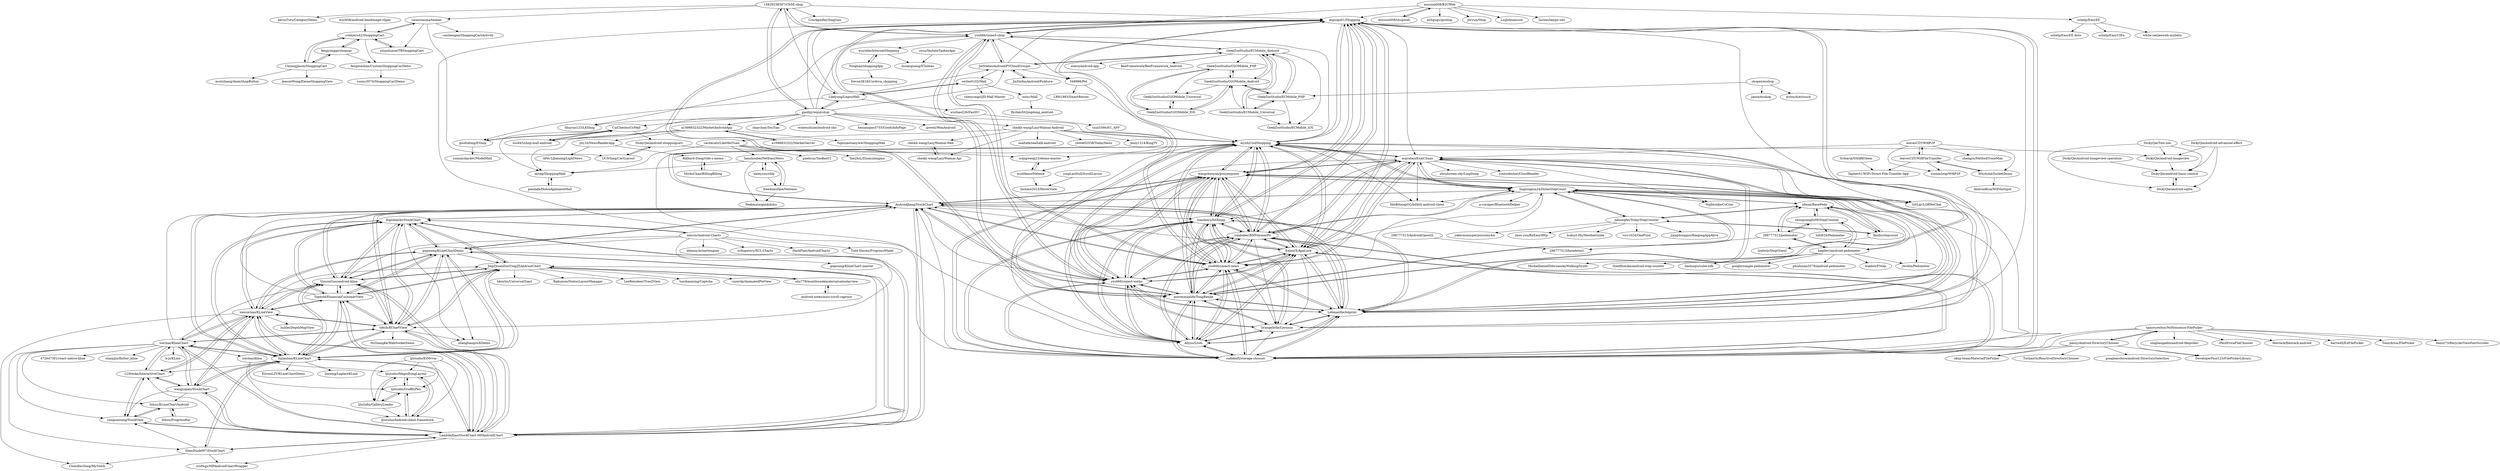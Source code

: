 digraph G {
"15829238397/CN5E-shop" -> "atguigu01/Shopping"
"15829238397/CN5E-shop" -> "gaolhjy/enjoyshop"
"15829238397/CN5E-shop" -> "yxs666/cniao5-shop"
"15829238397/CN5E-shop" -> "Likeyong/LegouMall"
"15829238397/CN5E-shop" -> "cmazxiaoma/taobao"
"15829238397/CN5E-shop" -> "CrackgmKey/lingJuan" ["e"=1]
"15829238397/CN5E-shop" -> "kevinTutu/CategoryDemo"
"android-notes/auto-scroll-capture" -> "idic779/monthweekmaterialcalendarview"
"leavesCZY/WifiP2P" -> "leavesCZY/WifiFileTransfer"
"leavesCZY/WifiP2P" -> "yoonerloop/WifiP2P"
"leavesCZY/WifiP2P" -> "mayubao/KuaiChuan"
"leavesCZY/WifiP2P" -> "WhoIsAA/SocketDemo"
"leavesCZY/WifiP2P" -> "zhengcx/MethodTraceMan" ["e"=1]
"guofudong/EShop" -> "CuiChenbo/CcMall"
"guofudong/EShop" -> "sunnnydaydev/ModelMall" ["e"=1]
"limccn/Android-Charts" -> "ddanny/achartengine" ["e"=1]
"limccn/Android-Charts" -> "xcltapestry/XCL-Charts" ["e"=1]
"limccn/Android-Charts" -> "AndroidJiang/StockChart"
"limccn/Android-Charts" -> "lbglobal/ikvStockChart"
"limccn/Android-Charts" -> "HackPlan/AndroidCharts" ["e"=1]
"limccn/Android-Charts" -> "Todd-Davies/ProgressWheel" ["e"=1]
"limccn/Android-Charts" -> "VinsonGuo/android-kline"
"limccn/Android-Charts" -> "tifezh/KChartView"
"limccn/Android-Charts" -> "gogooing/KLineChartDemo"
"cachecats/LikeMeiTuan" -> "imtag/ShoppingMall"
"cachecats/LikeMeiTuan" -> "TanZhiL/Zhumulangma" ["e"=1]
"cachecats/LikeMeiTuan" -> "liaozhoubei/NetEasyNews"
"cachecats/LikeMeiTuan" -> "wangweiqi23/eleme-master"
"cachecats/LikeMeiTuan" -> "gnehsuy/TaoBaoUI"
"gogooing/KLineChartDemo" -> "VinsonGuo/android-kline"
"gogooing/KLineChartDemo" -> "tifezh/KChartView"
"gogooing/KLineChartDemo" -> "lbglobal/ikvStockChart"
"gogooing/KLineChartDemo" -> "AndroidJiang/StockChart"
"gogooing/KLineChartDemo" -> "fujianlian/KLineChart"
"gogooing/KLineChartDemo" -> "LambdaXiao/StockChart-MPAndroidChart"
"gogooing/KLineChartDemo" -> "xiesuichao/KLineView"
"gogooing/KLineChartDemo" -> "Tophold/FinancialCustomerView"
"gogooing/KLineChartDemo" -> "gogooing/KlineChart-master"
"gogooing/KLineChartDemo" -> "zhangliangzs/KDemo"
"gogooing/KLineChartDemo" -> "JingZhuanDuoYing/JZAndroidChart"
"VinsonGuo/android-kline" -> "tifezh/KChartView"
"VinsonGuo/android-kline" -> "gogooing/KLineChartDemo"
"VinsonGuo/android-kline" -> "LambdaXiao/StockChart-MPAndroidChart"
"VinsonGuo/android-kline" -> "fujianlian/KLineChart"
"VinsonGuo/android-kline" -> "AndroidJiang/StockChart"
"VinsonGuo/android-kline" -> "Tophold/FinancialCustomerView"
"VinsonGuo/android-kline" -> "lbglobal/ikvStockChart"
"VinsonGuo/android-kline" -> "xiesuichao/KLineView"
"VinsonGuo/android-kline" -> "JingZhuanDuoYing/JZAndroidChart"
"LambdaXiao/StockChart-MPAndroidChart" -> "fujianlian/KLineChart"
"LambdaXiao/StockChart-MPAndroidChart" -> "tifezh/KChartView"
"LambdaXiao/StockChart-MPAndroidChart" -> "VinsonGuo/android-kline"
"LambdaXiao/StockChart-MPAndroidChart" -> "xiesuichao/KLineView"
"LambdaXiao/StockChart-MPAndroidChart" -> "SlamDunk007/StockChart"
"LambdaXiao/StockChart-MPAndroidChart" -> "yangsanning/StockView"
"LambdaXiao/StockChart-MPAndroidChart" -> "AndroidJiang/StockChart"
"LambdaXiao/StockChart-MPAndroidChart" -> "gogooing/KLineChartDemo"
"LambdaXiao/StockChart-MPAndroidChart" -> "icechao/KlineChart"
"LambdaXiao/StockChart-MPAndroidChart" -> "Tophold/FinancialCustomerView"
"LambdaXiao/StockChart-MPAndroidChart" -> "wangyiqian/StockChart"
"LambdaXiao/StockChart-MPAndroidChart" -> "lbglobal/ikvStockChart"
"LambdaXiao/StockChart-MPAndroidChart" -> "JingZhuanDuoYing/JZAndroidChart"
"LambdaXiao/StockChart-MPAndroidChart" -> "scsfwgy/MPAndroidChartWrapper"
"LambdaXiao/StockChart-MPAndroidChart" -> "LLWenke/InteractiveChart"
"GeekZooStudio/ECMobile_Android" -> "GeekZooStudio/ECMobile_PHP"
"GeekZooStudio/ECMobile_Android" -> "GeekZooStudio/ECMobile_iOS" ["e"=1]
"GeekZooStudio/ECMobile_Android" -> "GeekZooStudio/ECMobile_Universal"
"GeekZooStudio/ECMobile_Android" -> "GeekZooStudio/O2OMobile_Android"
"GeekZooStudio/ECMobile_Android" -> "JmStefanAndroid/PVCloudGroupn"
"GeekZooStudio/ECMobile_Android" -> "BeeFramework/BeeFramework_Android"
"GeekZooStudio/ECMobile_Android" -> "eoecn/android-app" ["e"=1]
"GeekZooStudio/ECMobile_Android" -> "yxs666/cniao5-shop"
"GeekZooStudio/ECMobile_Android" -> "GeekZooStudio/O2OMobile_PHP"
"a1098832322/MarketAndroidApp" -> "a1098832322/MarketServer"
"a1098832322/MarketAndroidApp" -> "zss945/shop-mall-android"
"a1098832322/MarketAndroidApp" -> "jity16/NewsReaderApp"
"a1098832322/MarketAndroidApp" -> "fuguizaotianyww/ShoppingMall"
"a1098832322/MarketAndroidApp" -> "imtag/ShoppingMall"
"yangsanning/StockView" -> "liihuu/KLineChartAndroid"
"yangsanning/StockView" -> "LambdaXiao/StockChart-MPAndroidChart"
"yangsanning/StockView" -> "LLWenke/InteractiveChart"
"gaolhjy/enjoyshop" -> "myxh/CoolShopping"
"gaolhjy/enjoyshop" -> "Likeyong/LegouMall"
"gaolhjy/enjoyshop" -> "atguigu01/Shopping"
"gaolhjy/enjoyshop" -> "15829238397/CN5E-shop"
"gaolhjy/enjoyshop" -> "yxs666/cniao5-shop"
"gaolhjy/enjoyshop" -> "CuiChenbo/CcMall"
"gaolhjy/enjoyshop" -> "Shuyun123/LKShop" ["e"=1]
"gaolhjy/enjoyshop" -> "JmStefanAndroid/PVCloudGroupn"
"gaolhjy/enjoyshop" -> "zss945/shop-mall-android"
"gaolhjy/enjoyshop" -> "cheikh-wang/LazyWaimai-Android"
"gaolhjy/enjoyshop" -> "chaychan/TouTiao" ["e"=1]
"gaolhjy/enjoyshop" -> "wuhenzhizao/android-sku" ["e"=1]
"gaolhjy/enjoyshop" -> "hexianqiao3755/GoodsInfoPage" ["e"=1]
"gaolhjy/enjoyshop" -> "a1098832322/MarketAndroidApp"
"gaolhjy/enjoyshop" -> "goweii/WanAndroid" ["e"=1]
"CuiChenbo/CcMall" -> "zss945/shop-mall-android"
"CuiChenbo/CcMall" -> "guofudong/EShop"
"CuiChenbo/CcMall" -> "imtag/ShoppingMall"
"CuiChenbo/CcMall" -> "DickyQie/android-shoppingcart"
"idic779/monthweekmaterialcalendarview" -> "android-notes/auto-scroll-capture"
"idic779/monthweekmaterialcalendarview" -> "JingZhuanDuoYing/JZAndroidChart"
"icechao/KlineChart" -> "LLWenke/InteractiveChart"
"icechao/KlineChart" -> "fujianlian/KLineChart"
"icechao/KlineChart" -> "wangyiqian/StockChart"
"icechao/KlineChart" -> "xiesuichao/KLineView"
"icechao/KlineChart" -> "LambdaXiao/StockChart-MPAndroidChart"
"icechao/KlineChart" -> "tifezh/KChartView"
"icechao/KlineChart" -> "yangsanning/StockView"
"icechao/KlineChart" -> "liihuu/KLineChartAndroid"
"icechao/KlineChart" -> "h-js/KLine" ["e"=1]
"icechao/KlineChart" -> "472647301/react-native-kline" ["e"=1]
"icechao/KlineChart" -> "icechao/kline"
"icechao/KlineChart" -> "SlamDunk007/StockChart"
"icechao/KlineChart" -> "VinsonGuo/android-kline"
"icechao/KlineChart" -> "AndroidJiang/StockChart"
"icechao/KlineChart" -> "zhaojijin/flutter_kline" ["e"=1]
"Tophold/FinancialCustomerView" -> "VinsonGuo/android-kline"
"Tophold/FinancialCustomerView" -> "JingZhuanDuoYing/JZAndroidChart"
"Tophold/FinancialCustomerView" -> "LambdaXiao/StockChart-MPAndroidChart"
"Tophold/FinancialCustomerView" -> "AndroidJiang/StockChart"
"Tophold/FinancialCustomerView" -> "gogooing/KLineChartDemo"
"Tophold/FinancialCustomerView" -> "tifezh/KChartView"
"Tophold/FinancialCustomerView" -> "fujianlian/KLineChart"
"Tophold/FinancialCustomerView" -> "lbglobal/ikvStockChart"
"Tophold/FinancialCustomerView" -> "xiesuichao/KLineView"
"spacecowboy/NoNonsense-FilePicker" -> "passy/Android-DirectoryChooser"
"spacecowboy/NoNonsense-FilePicker" -> "nbsp-team/MaterialFilePicker" ["e"=1]
"spacecowboy/NoNonsense-FilePicker" -> "singhangadin/android-filepicker" ["e"=1]
"spacecowboy/NoNonsense-FilePicker" -> "iPaulPro/aFileChooser" ["e"=1]
"spacecowboy/NoNonsense-FilePicker" -> "DeveloperPaul123/FilePickerLibrary"
"spacecowboy/NoNonsense-FilePicker" -> "filestack/filestack-android"
"spacecowboy/NoNonsense-FilePicker" -> "bartwell/ExFilePicker" ["e"=1]
"spacecowboy/NoNonsense-FilePicker" -> "TonicArtos/FilePicker"
"spacecowboy/NoNonsense-FilePicker" -> "codekidX/storage-chooser"
"spacecowboy/NoNonsense-FilePicker" -> "danoz73/RecyclerViewFastScroller" ["e"=1]
"wangweiqi23/eleme-master" -> "wudifamo/Neleme"
"wuchao226/FastEC" -> "tzizi5566/EC_APP"
"daleyzou/zhbj" -> "liaozhoubei/NetEasyNews"
"daleyzou/zhbj" -> "freedomofme/Netease"
"jity16/NewsReaderApp" -> "AFei-LiJiaming/LightNews"
"jity16/NewsReaderApp" -> "Rikhard-Dong/ride-s-memo"
"fujianlian/KLineChart" -> "tifezh/KChartView"
"fujianlian/KLineChart" -> "LambdaXiao/StockChart-MPAndroidChart"
"fujianlian/KLineChart" -> "icechao/KlineChart"
"fujianlian/KLineChart" -> "xiesuichao/KLineView"
"fujianlian/KLineChart" -> "VinsonGuo/android-kline"
"fujianlian/KLineChart" -> "gogooing/KLineChartDemo"
"fujianlian/KLineChart" -> "AndroidJiang/StockChart"
"fujianlian/KLineChart" -> "lbglobal/ikvStockChart"
"fujianlian/KLineChart" -> "LLWenke/InteractiveChart"
"fujianlian/KLineChart" -> "JingZhuanDuoYing/JZAndroidChart"
"fujianlian/KLineChart" -> "wangyiqian/StockChart"
"fujianlian/KLineChart" -> "limxing/LaplaceKLine" ["e"=1]
"fujianlian/KLineChart" -> "SlamDunk007/StockChart"
"fujianlian/KLineChart" -> "Tophold/FinancialCustomerView"
"fujianlian/KLineChart" -> "ElivenLZY/KLineChartDemo"
"OCNYang/CartLayout" -> "DickyQie/android-shoppingcart"
"GeekZooStudio/ECMobile_PHP" -> "GeekZooStudio/ECMobile_Android"
"GeekZooStudio/ECMobile_PHP" -> "GeekZooStudio/ECMobile_Universal"
"GeekZooStudio/ECMobile_PHP" -> "GeekZooStudio/ECMobile_iOS" ["e"=1]
"GeekZooStudio/ECMobile_PHP" -> "GeekZooStudio/O2OMobile_Android"
"GeekZooStudio/ECMobile_Universal" -> "GeekZooStudio/ECMobile_PHP"
"GeekZooStudio/ECMobile_Universal" -> "GeekZooStudio/ECMobile_Android"
"GeekZooStudio/ECMobile_Universal" -> "GeekZooStudio/ECMobile_iOS" ["e"=1]
"GeekZooStudio/ECMobile_Universal" -> "GeekZooStudio/O2OMobile_Android"
"Rikhard-Dong/ride-s-memo" -> "MichoChan/BillingBilling"
"xiesuichao/KLineView" -> "fujianlian/KLineChart"
"xiesuichao/KLineView" -> "LambdaXiao/StockChart-MPAndroidChart"
"xiesuichao/KLineView" -> "tifezh/KChartView"
"xiesuichao/KLineView" -> "LLWenke/InteractiveChart"
"xiesuichao/KLineView" -> "icechao/KlineChart"
"xiesuichao/KLineView" -> "VinsonGuo/android-kline"
"xiesuichao/KLineView" -> "gogooing/KLineChartDemo"
"xiesuichao/KLineView" -> "liulilei/DepthMapView"
"xiesuichao/KLineView" -> "ChandlerZeng/MyStock"
"xiesuichao/KLineView" -> "JingZhuanDuoYing/JZAndroidChart"
"xiesuichao/KLineView" -> "Tophold/FinancialCustomerView"
"xiesuichao/KLineView" -> "wangyiqian/StockChart"
"xiesuichao/KLineView" -> "lbglobal/ikvStockChart"
"LLWenke/InteractiveChart" -> "icechao/KlineChart"
"LLWenke/InteractiveChart" -> "xiesuichao/KLineView"
"LLWenke/InteractiveChart" -> "wangyiqian/StockChart"
"LLWenke/InteractiveChart" -> "yangsanning/StockView"
"DickyQie/android-shoppingcart" -> "OCNYang/CartLayout"
"DickyQie/android-shoppingcart" -> "DickyQie/android-imageview"
"leavesCZY/WifiFileTransfer" -> "leavesCZY/WifiP2P"
"leavesCZY/WifiFileTransfer" -> "WhoIsAA/SocketDemo"
"leavesCZY/WifiFileTransfer" -> "YaphetS1/WiFi-Direct-File-Transfer-App"
"leavesCZY/WifiFileTransfer" -> "yoonerloop/WifiP2P"
"Likeyong/LegouMall" -> "wythe0102/Mall"
"Likeyong/LegouMall" -> "JmStefanAndroid/PVCloudGroupn"
"Likeyong/LegouMall" -> "gaolhjy/enjoyshop"
"Likeyong/LegouMall" -> "guofudong/EShop"
"Likeyong/LegouMall" -> "atguigu01/Shopping"
"Likeyong/LegouMall" -> "wuchao226/FastEC"
"a1098832322/MarketServer" -> "a1098832322/MarketAndroidApp"
"liihuu/KLineChartAndroid" -> "liihuu/ProgressBar"
"liihuu/KLineChartAndroid" -> "yangsanning/StockView"
"pandafa/HomeApplianceMall" -> "imtag/ShoppingMall"
"icechao/kline" -> "ljlstudio/MagnifyingLayout"
"icechao/kline" -> "ljlstudio/GraffitiPen"
"icechao/kline" -> "ljlstudio/Android-client-framework"
"zxuu/ImitateTaobaoApp" -> "mxiaoguang/XTaobao"
"DickyQie/android-imageview-operation" -> "DickyQie/android-basic-control"
"DickyQie/android-sqlite" -> "DickyQie/android-basic-control"
"mission008/B2CWeb" -> "mission008/shopweb"
"mission008/B2CWeb" -> "pzhgugu/goshop" ["e"=1]
"mission008/B2CWeb" -> "atguigu01/Shopping"
"mission008/B2CWeb" -> "Joryun/Shop" ["e"=1]
"mission008/B2CWeb" -> "yxs666/cniao5-shop"
"mission008/B2CWeb" -> "LiuJishuai/ssm" ["e"=1]
"mission008/B2CWeb" -> "ushelp/EasyEE"
"mission008/B2CWeb" -> "luowei/lamps-sell"
"zhouguangfu09/StepCounter" -> "296777513/pedometer"
"zhouguangfu09/StepCounter" -> "bagilevi/android-pedometer"
"zhouguangfu09/StepCounter" -> "lufo816/Pedometer"
"zhouguangfu09/StepCounter" -> "xfmax/BasePedo"
"shopex/ecshop" -> "GeekZooStudio/ECMobile_PHP"
"shopex/ecshop" -> "ectouch/ectouch" ["e"=1]
"shopex/ecshop" -> "jiania/ecshop"
"GeekZooStudio/O2OMobile_Android" -> "GeekZooStudio/O2OMobile_PHP"
"GeekZooStudio/O2OMobile_Android" -> "GeekZooStudio/O2OMobile_IOS"
"GeekZooStudio/O2OMobile_Android" -> "GeekZooStudio/O2OMobile_Universal"
"GeekZooStudio/O2OMobile_Android" -> "GeekZooStudio/ECMobile_PHP"
"GeekZooStudio/O2OMobile_Android" -> "GeekZooStudio/ECMobile_Android"
"GeekZooStudio/O2OMobile_IOS" -> "GeekZooStudio/O2OMobile_Universal"
"GeekZooStudio/O2OMobile_IOS" -> "GeekZooStudio/O2OMobile_Android"
"GeekZooStudio/O2OMobile_IOS" -> "GeekZooStudio/O2OMobile_PHP"
"GeekZooStudio/O2OMobile_PHP" -> "GeekZooStudio/O2OMobile_Android"
"GeekZooStudio/O2OMobile_PHP" -> "GeekZooStudio/O2OMobile_IOS"
"GeekZooStudio/O2OMobile_PHP" -> "GeekZooStudio/O2OMobile_Universal"
"296777513/pedometer" -> "zhouguangfu09/StepCounter"
"296777513/pedometer" -> "xfmax/BasePedo"
"296777513/pedometer" -> "296777513/facedetect"
"296777513/pedometer" -> "bagilevi/android-pedometer"
"SlamDunk007/StockChart" -> "LambdaXiao/StockChart-MPAndroidChart"
"SlamDunk007/StockChart" -> "yangsanning/StockView"
"SlamDunk007/StockChart" -> "scsfwgy/MPAndroidChartWrapper"
"SlamDunk007/StockChart" -> "fujianlian/KLineChart"
"SlamDunk007/StockChart" -> "ChandlerZeng/MyStock"
"mission008/shopweb" -> "mission008/B2CWeb"
"GeekZooStudio/O2OMobile_Universal" -> "GeekZooStudio/O2OMobile_IOS"
"zss945/shop-mall-android" -> "CuiChenbo/CcMall"
"wangchenyan/ponyexpress" -> "Allyns/Lives"
"wangchenyan/ponyexpress" -> "tiandawu/IotXmpp"
"wangchenyan/ponyexpress" -> "Orangelittle/Liwusuo"
"wangchenyan/ponyexpress" -> "LehmanHe/A4print"
"wangchenyan/ponyexpress" -> "movexmanlife/TongBanJie"
"wangchenyan/ponyexpress" -> "yxs666/cniao5-weibo"
"wangchenyan/ponyexpress" -> "yxs666/cniao5-news"
"wangchenyan/ponyexpress" -> "EspoirX/AppLock"
"wangchenyan/ponyexpress" -> "myxh/CoolShopping"
"wangchenyan/ponyexpress" -> "codekidX/storage-chooser"
"wangchenyan/ponyexpress" -> "yanbober/RNPolymerPo"
"wangchenyan/ponyexpress" -> "atguigu01/Shopping"
"wangchenyan/ponyexpress" -> "AndroidJiang/StockChart"
"wangchenyan/ponyexpress" -> "mayubao/KuaiChuan"
"wangchenyan/ponyexpress" -> "linglongxin24/DylanStepCount"
"ljlstudio/Android-client-framework" -> "ljlstudio/MagnifyingLayout"
"ljlstudio/Android-client-framework" -> "ljlstudio/GraffitiPen"
"liihuu/ProgressBar" -> "liihuu/KLineChartAndroid"
"wangyiqian/StockChart" -> "icechao/KlineChart"
"wangyiqian/StockChart" -> "LLWenke/InteractiveChart"
"wangyiqian/StockChart" -> "LambdaXiao/StockChart-MPAndroidChart"
"wangyiqian/StockChart" -> "liihuu/KLineChartAndroid"
"wangyiqian/StockChart" -> "fujianlian/KLineChart"
"wangyiqian/StockChart" -> "yangsanning/StockView"
"wangyiqian/StockChart" -> "xiesuichao/KLineView"
"mtxc/Mall" -> "flychen50/jingdong_android"
"xfmax/BasePedo" -> "linglongxin24/DylanStepCount"
"xfmax/BasePedo" -> "jiahongfei/TodayStepCounter"
"xfmax/BasePedo" -> "finnfu/stepcount"
"xfmax/BasePedo" -> "296777513/pedometer"
"xfmax/BasePedo" -> "bagilevi/android-pedometer"
"xfmax/BasePedo" -> "j4velin/Pedometer" ["e"=1]
"xfmax/BasePedo" -> "zhouguangfu09/StepCounter"
"ushelp/EasyEE" -> "ushelp/EasyEE-Auto"
"ushelp/EasyEE" -> "ushelp/EasyUIEx"
"ushelp/EasyEE" -> "white-cat/jeeweb-mybatis" ["e"=1]
"yxs666/cniao5-shop" -> "yxs666/cniao5-weibo"
"yxs666/cniao5-shop" -> "yxs666/cniao5-news"
"yxs666/cniao5-shop" -> "Shuyun123/LKShop" ["e"=1]
"yxs666/cniao5-shop" -> "atguigu01/Shopping"
"yxs666/cniao5-shop" -> "JmStefanAndroid/PVCloudGroupn"
"yxs666/cniao5-shop" -> "myxh/CoolShopping"
"yxs666/cniao5-shop" -> "548986/Pet"
"yxs666/cniao5-shop" -> "GeekZooStudio/ECMobile_Android"
"yxs666/cniao5-shop" -> "wuyinlei/InternetShopping"
"yxs666/cniao5-shop" -> "15829238397/CN5E-shop"
"yxs666/cniao5-weibo" -> "yxs666/cniao5-news"
"yxs666/cniao5-weibo" -> "Allyns/Lives"
"yxs666/cniao5-weibo" -> "tiandawu/IotXmpp"
"yxs666/cniao5-weibo" -> "Orangelittle/Liwusuo"
"yxs666/cniao5-weibo" -> "LehmanHe/A4print"
"yxs666/cniao5-weibo" -> "movexmanlife/TongBanJie"
"yxs666/cniao5-weibo" -> "wangchenyan/ponyexpress"
"yxs666/cniao5-weibo" -> "yanbober/RNPolymerPo"
"yxs666/cniao5-weibo" -> "EspoirX/AppLock"
"yxs666/cniao5-weibo" -> "yxs666/cniao5-shop"
"yxs666/cniao5-weibo" -> "myxh/CoolShopping"
"yxs666/cniao5-weibo" -> "codekidX/storage-chooser"
"yxs666/cniao5-weibo" -> "atguigu01/Shopping"
"voidzero42/ShoppingCart" -> "cmazxiaoma/taobao"
"voidzero42/ShoppingCart" -> "zilianliuxue/TBShoppingCart"
"voidzero42/ShoppingCart" -> "ChyengJason/ShoppingCart"
"voidzero42/ShoppingCart" -> "fengmaolian/CustomShoppingCarDemo"
"voidzero42/ShoppingCart" -> "fengyongge/shopcar"
"yxs666/cniao5-news" -> "yxs666/cniao5-weibo"
"yxs666/cniao5-news" -> "myxh/CoolShopping"
"yxs666/cniao5-news" -> "LehmanHe/A4print"
"yxs666/cniao5-news" -> "movexmanlife/TongBanJie"
"yxs666/cniao5-news" -> "Allyns/Lives"
"yxs666/cniao5-news" -> "tiandawu/IotXmpp"
"yxs666/cniao5-news" -> "wangchenyan/ponyexpress"
"yxs666/cniao5-news" -> "yanbober/RNPolymerPo"
"yxs666/cniao5-news" -> "Orangelittle/Liwusuo"
"yxs666/cniao5-news" -> "mayubao/KuaiChuan"
"yxs666/cniao5-news" -> "atguigu01/Shopping"
"yxs666/cniao5-news" -> "EspoirX/AppLock"
"yxs666/cniao5-news" -> "codekidX/storage-chooser"
"yxs666/cniao5-news" -> "AndroidJiang/StockChart"
"yxs666/cniao5-news" -> "yxs666/cniao5-shop"
"fengmaolian/CustomShoppingCarDemo" -> "sunxu3074/ShoppingCartDemo"
"ljlstudio/MagnifyingLayout" -> "ljlstudio/GraffitiPen"
"ljlstudio/MagnifyingLayout" -> "ljlstudio/Android-client-framework"
"ljlstudio/MagnifyingLayout" -> "ljlstudio/GalleryLoader"
"ljlstudio/GraffitiPen" -> "ljlstudio/MagnifyingLayout"
"ljlstudio/GraffitiPen" -> "ljlstudio/Android-client-framework"
"ljlstudio/GraffitiPen" -> "ljlstudio/GalleryLoader"
"ljlstudio/GalleryLoader" -> "ljlstudio/GraffitiPen"
"ljlstudio/GalleryLoader" -> "ljlstudio/MagnifyingLayout"
"ljlstudio/GalleryLoader" -> "ljlstudio/Android-client-framework"
"freedomofme/Netease" -> "liaozhoubei/NetEasyNews"
"freedomofme/Netease" -> "Peakmain/gankzhihu"
"AndroidJiang/StockChart" -> "tifezh/KChartView"
"AndroidJiang/StockChart" -> "gogooing/KLineChartDemo"
"AndroidJiang/StockChart" -> "myxh/CoolShopping"
"AndroidJiang/StockChart" -> "VinsonGuo/android-kline"
"AndroidJiang/StockChart" -> "movexmanlife/TongBanJie"
"AndroidJiang/StockChart" -> "yxs666/cniao5-news"
"AndroidJiang/StockChart" -> "fujianlian/KLineChart"
"AndroidJiang/StockChart" -> "LambdaXiao/StockChart-MPAndroidChart"
"AndroidJiang/StockChart" -> "wangchenyan/ponyexpress"
"AndroidJiang/StockChart" -> "yanbober/RNPolymerPo"
"AndroidJiang/StockChart" -> "yxs666/cniao5-weibo"
"AndroidJiang/StockChart" -> "LehmanHe/A4print"
"AndroidJiang/StockChart" -> "tiandawu/IotXmpp"
"AndroidJiang/StockChart" -> "linglongxin24/DylanStepCount"
"AndroidJiang/StockChart" -> "lbglobal/ikvStockChart"
"tiandawu/IotXmpp" -> "Orangelittle/Liwusuo"
"tiandawu/IotXmpp" -> "Allyns/Lives"
"tiandawu/IotXmpp" -> "yxs666/cniao5-weibo"
"tiandawu/IotXmpp" -> "LehmanHe/A4print"
"tiandawu/IotXmpp" -> "wangchenyan/ponyexpress"
"tiandawu/IotXmpp" -> "movexmanlife/TongBanJie"
"tiandawu/IotXmpp" -> "yxs666/cniao5-news"
"tiandawu/IotXmpp" -> "EspoirX/AppLock"
"tiandawu/IotXmpp" -> "yanbober/RNPolymerPo"
"tiandawu/IotXmpp" -> "codekidX/storage-chooser"
"tiandawu/IotXmpp" -> "myxh/CoolShopping"
"tiandawu/IotXmpp" -> "atguigu01/Shopping"
"movexmanlife/TongBanJie" -> "LehmanHe/A4print"
"movexmanlife/TongBanJie" -> "Allyns/Lives"
"movexmanlife/TongBanJie" -> "tiandawu/IotXmpp"
"movexmanlife/TongBanJie" -> "wangchenyan/ponyexpress"
"movexmanlife/TongBanJie" -> "Orangelittle/Liwusuo"
"movexmanlife/TongBanJie" -> "yxs666/cniao5-weibo"
"movexmanlife/TongBanJie" -> "yxs666/cniao5-news"
"movexmanlife/TongBanJie" -> "EspoirX/AppLock"
"movexmanlife/TongBanJie" -> "yanbober/RNPolymerPo"
"movexmanlife/TongBanJie" -> "myxh/CoolShopping"
"movexmanlife/TongBanJie" -> "codekidX/storage-chooser"
"movexmanlife/TongBanJie" -> "atguigu01/Shopping"
"movexmanlife/TongBanJie" -> "AndroidJiang/StockChart"
"movexmanlife/TongBanJie" -> "mayubao/KuaiChuan"
"movexmanlife/TongBanJie" -> "linglongxin24/DylanStepCount"
"wsy858/android-headimage-cliper" -> "voidzero42/ShoppingCart"
"Allyns/Lives" -> "Orangelittle/Liwusuo"
"Allyns/Lives" -> "tiandawu/IotXmpp"
"Allyns/Lives" -> "yxs666/cniao5-weibo"
"Allyns/Lives" -> "wangchenyan/ponyexpress"
"Allyns/Lives" -> "LehmanHe/A4print"
"Allyns/Lives" -> "movexmanlife/TongBanJie"
"Allyns/Lives" -> "yxs666/cniao5-news"
"Allyns/Lives" -> "EspoirX/AppLock"
"Allyns/Lives" -> "codekidX/storage-chooser"
"Allyns/Lives" -> "yanbober/RNPolymerPo"
"ljlstudio/KtMvvm" -> "ljlstudio/GalleryLoader"
"ljlstudio/KtMvvm" -> "ljlstudio/MagnifyingLayout"
"ljlstudio/KtMvvm" -> "ljlstudio/GraffitiPen"
"ljlstudio/KtMvvm" -> "ljlstudio/Android-client-framework"
"wuyinlei/InternetShopping" -> "Ninghan/shoppingApp"
"wuyinlei/InternetShopping" -> "mxiaoguang/XTaobao"
"zilianliuxue/TBShoppingCart" -> "voidzero42/ShoppingCart"
"LehmanHe/A4print" -> "Allyns/Lives"
"LehmanHe/A4print" -> "tiandawu/IotXmpp"
"LehmanHe/A4print" -> "Orangelittle/Liwusuo"
"LehmanHe/A4print" -> "movexmanlife/TongBanJie"
"LehmanHe/A4print" -> "yxs666/cniao5-weibo"
"LehmanHe/A4print" -> "wangchenyan/ponyexpress"
"LehmanHe/A4print" -> "yxs666/cniao5-news"
"LehmanHe/A4print" -> "yanbober/RNPolymerPo"
"LehmanHe/A4print" -> "myxh/CoolShopping"
"LehmanHe/A4print" -> "EspoirX/AppLock"
"LehmanHe/A4print" -> "codekidX/storage-chooser"
"LehmanHe/A4print" -> "atguigu01/Shopping"
"LehmanHe/A4print" -> "linglongxin24/DylanStepCount"
"LehmanHe/A4print" -> "mayubao/KuaiChuan"
"LehmanHe/A4print" -> "AndroidJiang/StockChart"
"myxh/CoolShopping" -> "yxs666/cniao5-news"
"myxh/CoolShopping" -> "atguigu01/Shopping"
"myxh/CoolShopping" -> "mayubao/KuaiChuan"
"myxh/CoolShopping" -> "movexmanlife/TongBanJie"
"myxh/CoolShopping" -> "LehmanHe/A4print"
"myxh/CoolShopping" -> "wangchenyan/ponyexpress"
"myxh/CoolShopping" -> "yxs666/cniao5-weibo"
"myxh/CoolShopping" -> "yanbober/RNPolymerPo"
"myxh/CoolShopping" -> "tiandawu/IotXmpp"
"myxh/CoolShopping" -> "Allyns/Lives"
"myxh/CoolShopping" -> "HotBitmapGG/bilibili-android-client" ["e"=1]
"myxh/CoolShopping" -> "AndroidJiang/StockChart"
"myxh/CoolShopping" -> "GitLqr/LQRWeChat" ["e"=1]
"myxh/CoolShopping" -> "linglongxin24/DylanStepCount"
"myxh/CoolShopping" -> "EspoirX/AppLock"
"yingLanNull/ScrollLayout" -> "fashare2015/HoverView"
"cheikh-wang/LazyWaimai-Android" -> "cheikh-wang/LazyWaimai-Web"
"cheikh-wang/LazyWaimai-Android" -> "yewei02538/TodayNews" ["e"=1]
"cheikh-wang/LazyWaimai-Android" -> "myxh/CoolShopping"
"cheikh-wang/LazyWaimai-Android" -> "cachecats/LikeMeiTuan"
"cheikh-wang/LazyWaimai-Android" -> "jenly1314/KingTV" ["e"=1]
"cheikh-wang/LazyWaimai-Android" -> "wudifamo/Neleme"
"cheikh-wang/LazyWaimai-Android" -> "sealtalk/sealtalk-android" ["e"=1]
"cheikh-wang/LazyWaimai-Android" -> "cheikh-wang/LazyWaimai-Api"
"cheikh-wang/LazyWaimai-Android" -> "wangweiqi23/eleme-master"
"bagilevi/android-pedometer" -> "j4velin/Pedometer" ["e"=1]
"bagilevi/android-pedometer" -> "zhouguangfu09/StepCounter"
"bagilevi/android-pedometer" -> "xfmax/BasePedo"
"bagilevi/android-pedometer" -> "296777513/pedometer"
"bagilevi/android-pedometer" -> "MichalDanielDobrzanski/WalkingSynth"
"bagilevi/android-pedometer" -> "theelfismike/android-step-counter"
"bagilevi/android-pedometer" -> "liaohuqiu/cube-sdk" ["e"=1]
"bagilevi/android-pedometer" -> "google/simple-pedometer"
"bagilevi/android-pedometer" -> "phishman3579/android-pedometer"
"bagilevi/android-pedometer" -> "frakbot/FStep"
"cheikh-wang/LazyWaimai-Web" -> "cheikh-wang/LazyWaimai-Api"
"Ninghan/shoppingApp" -> "wuyinlei/InternetShopping"
"Ninghan/shoppingApp" -> "Devon3818/Cordova_shopping"
"wythe0102/Mall" -> "mtxc/Mall"
"wythe0102/Mall" -> "Likeyong/LegouMall"
"wythe0102/Mall" -> "chenyongci/JD-Mall-Master" ["e"=1]
"cheikh-wang/LazyWaimai-Api" -> "cheikh-wang/LazyWaimai-Web"
"fengyongge/shopcar" -> "ChyengJason/ShoppingCart"
"fengyongge/shopcar" -> "fengmaolian/CustomShoppingCarDemo"
"fengyongge/shopcar" -> "voidzero42/ShoppingCart"
"DickyQie/android-imageview" -> "DickyQie/android-basic-control"
"DickyQie/android-basic-control" -> "DickyQie/android-sqlite"
"mayubao/KuaiChuan" -> "yxs666/cniao5-news"
"mayubao/KuaiChuan" -> "myxh/CoolShopping"
"mayubao/KuaiChuan" -> "linglongxin24/DylanStepCount"
"mayubao/KuaiChuan" -> "HotBitmapGG/bilibili-android-client" ["e"=1]
"mayubao/KuaiChuan" -> "GitLqr/LQRWeChat" ["e"=1]
"mayubao/KuaiChuan" -> "yanbober/RNPolymerPo"
"mayubao/KuaiChuan" -> "zhoubowen-sky/LingDong" ["e"=1]
"mayubao/KuaiChuan" -> "EspoirX/AppLock"
"mayubao/KuaiChuan" -> "youlookwhat/CloudReader" ["e"=1]
"mayubao/KuaiChuan" -> "movexmanlife/TongBanJie"
"mayubao/KuaiChuan" -> "LehmanHe/A4print"
"mayubao/KuaiChuan" -> "tiandawu/IotXmpp"
"mayubao/KuaiChuan" -> "wangchenyan/ponyexpress"
"mayubao/KuaiChuan" -> "Nightonke/CoCoin" ["e"=1]
"mayubao/KuaiChuan" -> "yxs666/cniao5-weibo"
"JmStefanAndroid/PVCloudGroupn" -> "JmStefanAndroid/Pickture"
"JmStefanAndroid/PVCloudGroupn" -> "yxs666/cniao5-shop"
"JmStefanAndroid/PVCloudGroupn" -> "atguigu01/Shopping"
"JmStefanAndroid/PVCloudGroupn" -> "wythe0102/Mall"
"JmStefanAndroid/PVCloudGroupn" -> "548986/Pet"
"JmStefanAndroid/PVCloudGroupn" -> "GeekZooStudio/ECMobile_Android"
"linglongxin24/DylanStepCount" -> "jiahongfei/TodayStepCounter"
"linglongxin24/DylanStepCount" -> "xfmax/BasePedo"
"linglongxin24/DylanStepCount" -> "mayubao/KuaiChuan"
"linglongxin24/DylanStepCount" -> "myxh/CoolShopping"
"linglongxin24/DylanStepCount" -> "LehmanHe/A4print"
"linglongxin24/DylanStepCount" -> "yxs666/cniao5-news"
"linglongxin24/DylanStepCount" -> "GitLqr/LQRWeChat" ["e"=1]
"linglongxin24/DylanStepCount" -> "finnfu/stepcount"
"linglongxin24/DylanStepCount" -> "AndroidJiang/StockChart"
"linglongxin24/DylanStepCount" -> "Nightonke/CoCoin" ["e"=1]
"linglongxin24/DylanStepCount" -> "HotBitmapGG/bilibili-android-client" ["e"=1]
"linglongxin24/DylanStepCount" -> "movexmanlife/TongBanJie"
"linglongxin24/DylanStepCount" -> "wangchenyan/ponyexpress"
"linglongxin24/DylanStepCount" -> "yanbober/RNPolymerPo"
"linglongxin24/DylanStepCount" -> "a-voyager/BluetoothHelper" ["e"=1]
"ChyengJason/ShoppingCart" -> "fengyongge/shopcar"
"ChyengJason/ShoppingCart" -> "voidzero42/ShoppingCart"
"ChyengJason/ShoppingCart" -> "mcxtzhang/AnimShopButton" ["e"=1]
"ChyengJason/ShoppingCart" -> "JeasonWong/ElemeShoppingView" ["e"=1]
"DickyQie/Tool-use" -> "DickyQie/android-basic-control"
"DickyQie/Tool-use" -> "DickyQie/android-sqlite"
"DickyQie/Tool-use" -> "DickyQie/android-imageview"
"atguigu01/Shopping" -> "myxh/CoolShopping"
"atguigu01/Shopping" -> "yxs666/cniao5-news"
"atguigu01/Shopping" -> "movexmanlife/TongBanJie"
"atguigu01/Shopping" -> "LehmanHe/A4print"
"atguigu01/Shopping" -> "Allyns/Lives"
"atguigu01/Shopping" -> "tiandawu/IotXmpp"
"atguigu01/Shopping" -> "yxs666/cniao5-weibo"
"atguigu01/Shopping" -> "wangchenyan/ponyexpress"
"atguigu01/Shopping" -> "Orangelittle/Liwusuo"
"atguigu01/Shopping" -> "yanbober/RNPolymerPo"
"atguigu01/Shopping" -> "EspoirX/AppLock"
"atguigu01/Shopping" -> "mayubao/KuaiChuan"
"atguigu01/Shopping" -> "yxs666/cniao5-shop"
"atguigu01/Shopping" -> "GitLqr/LQRWeChat" ["e"=1]
"atguigu01/Shopping" -> "codekidX/storage-chooser"
"passy/Android-DirectoryChooser" -> "spacecowboy/NoNonsense-FilePicker"
"passy/Android-DirectoryChooser" -> "codekidX/storage-chooser"
"passy/Android-DirectoryChooser" -> "TurhanOz/ReactiveDirectoryChooser"
"passy/Android-DirectoryChooser" -> "DeveloperPaul123/FilePickerLibrary"
"passy/Android-DirectoryChooser" -> "googlearchive/android-DirectorySelection" ["e"=1]
"passy/Android-DirectoryChooser" -> "nbsp-team/MaterialFilePicker" ["e"=1]
"codekidX/storage-chooser" -> "Allyns/Lives"
"codekidX/storage-chooser" -> "wangchenyan/ponyexpress"
"codekidX/storage-chooser" -> "movexmanlife/TongBanJie"
"codekidX/storage-chooser" -> "LehmanHe/A4print"
"codekidX/storage-chooser" -> "tiandawu/IotXmpp"
"codekidX/storage-chooser" -> "yxs666/cniao5-weibo"
"codekidX/storage-chooser" -> "Orangelittle/Liwusuo"
"codekidX/storage-chooser" -> "EspoirX/AppLock"
"codekidX/storage-chooser" -> "yxs666/cniao5-news"
"codekidX/storage-chooser" -> "yanbober/RNPolymerPo"
"codekidX/storage-chooser" -> "myxh/CoolShopping"
"codekidX/storage-chooser" -> "linglongxin24/DylanStepCount"
"codekidX/storage-chooser" -> "atguigu01/Shopping"
"codekidX/storage-chooser" -> "mayubao/KuaiChuan"
"codekidX/storage-chooser" -> "AndroidJiang/StockChart"
"liaozhoubei/NetEasyNews" -> "daleyzou/zhbj"
"liaozhoubei/NetEasyNews" -> "freedomofme/Netease"
"liaozhoubei/NetEasyNews" -> "imtag/ShoppingMall"
"liaozhoubei/NetEasyNews" -> "Peakmain/gankzhihu"
"Sriharia/SHAREthem" -> "YaphetS1/WiFi-Direct-File-Transfer-App"
"yanbober/RNPolymerPo" -> "LehmanHe/A4print"
"yanbober/RNPolymerPo" -> "yxs666/cniao5-news"
"yanbober/RNPolymerPo" -> "yxs666/cniao5-weibo"
"yanbober/RNPolymerPo" -> "movexmanlife/TongBanJie"
"yanbober/RNPolymerPo" -> "Allyns/Lives"
"yanbober/RNPolymerPo" -> "tiandawu/IotXmpp"
"yanbober/RNPolymerPo" -> "wangchenyan/ponyexpress"
"yanbober/RNPolymerPo" -> "myxh/CoolShopping"
"yanbober/RNPolymerPo" -> "Orangelittle/Liwusuo"
"yanbober/RNPolymerPo" -> "mayubao/KuaiChuan"
"yanbober/RNPolymerPo" -> "EspoirX/AppLock"
"yanbober/RNPolymerPo" -> "AndroidJiang/StockChart"
"yanbober/RNPolymerPo" -> "codekidX/storage-chooser"
"yanbober/RNPolymerPo" -> "atguigu01/Shopping"
"yanbober/RNPolymerPo" -> "linglongxin24/DylanStepCount"
"tifezh/KChartView" -> "fujianlian/KLineChart"
"tifezh/KChartView" -> "VinsonGuo/android-kline"
"tifezh/KChartView" -> "AndroidJiang/StockChart"
"tifezh/KChartView" -> "LambdaXiao/StockChart-MPAndroidChart"
"tifezh/KChartView" -> "gogooing/KLineChartDemo"
"tifezh/KChartView" -> "xiesuichao/KLineView"
"tifezh/KChartView" -> "JingZhuanDuoYing/JZAndroidChart"
"tifezh/KChartView" -> "lbglobal/ikvStockChart"
"tifezh/KChartView" -> "icechao/KlineChart"
"tifezh/KChartView" -> "Tophold/FinancialCustomerView"
"tifezh/KChartView" -> "0xZhangKe/WebSocketDemo" ["e"=1]
"tifezh/KChartView" -> "zhangliangzs/KDemo"
"MichoChan/BillingBilling" -> "Rikhard-Dong/ride-s-memo"
"Orangelittle/Liwusuo" -> "Allyns/Lives"
"Orangelittle/Liwusuo" -> "tiandawu/IotXmpp"
"Orangelittle/Liwusuo" -> "LehmanHe/A4print"
"Orangelittle/Liwusuo" -> "yxs666/cniao5-weibo"
"Orangelittle/Liwusuo" -> "wangchenyan/ponyexpress"
"Orangelittle/Liwusuo" -> "movexmanlife/TongBanJie"
"JmStefanAndroid/Pickture" -> "JmStefanAndroid/PVCloudGroupn"
"296777513/AndroidOpenGL" -> "296777513/facedetect"
"EspoirX/AppLock" -> "Allyns/Lives"
"EspoirX/AppLock" -> "tiandawu/IotXmpp"
"EspoirX/AppLock" -> "wangchenyan/ponyexpress"
"EspoirX/AppLock" -> "movexmanlife/TongBanJie"
"EspoirX/AppLock" -> "Orangelittle/Liwusuo"
"EspoirX/AppLock" -> "yxs666/cniao5-weibo"
"EspoirX/AppLock" -> "LehmanHe/A4print"
"EspoirX/AppLock" -> "yxs666/cniao5-news"
"EspoirX/AppLock" -> "codekidX/storage-chooser"
"EspoirX/AppLock" -> "mayubao/KuaiChuan"
"EspoirX/AppLock" -> "yanbober/RNPolymerPo"
"EspoirX/AppLock" -> "myxh/CoolShopping"
"EspoirX/AppLock" -> "atguigu01/Shopping"
"EspoirX/AppLock" -> "linglongxin24/DylanStepCount"
"EspoirX/AppLock" -> "AndroidJiang/StockChart"
"lbglobal/ikvStockChart" -> "gogooing/KLineChartDemo"
"lbglobal/ikvStockChart" -> "VinsonGuo/android-kline"
"lbglobal/ikvStockChart" -> "tifezh/KChartView"
"lbglobal/ikvStockChart" -> "AndroidJiang/StockChart"
"lbglobal/ikvStockChart" -> "fujianlian/KLineChart"
"lbglobal/ikvStockChart" -> "zhangliangzs/KDemo"
"lbglobal/ikvStockChart" -> "JingZhuanDuoYing/JZAndroidChart"
"lbglobal/ikvStockChart" -> "LambdaXiao/StockChart-MPAndroidChart"
"lbglobal/ikvStockChart" -> "limccn/Android-Charts"
"lbglobal/ikvStockChart" -> "Tophold/FinancialCustomerView"
"lbglobal/ikvStockChart" -> "xiesuichao/KLineView"
"WhoIsAA/SocketDemo" -> "AndroidKun/WiFihotspot"
"WhoIsAA/SocketDemo" -> "leavesCZY/WifiFileTransfer"
"DickyQie/android-advanced-effect" -> "DickyQie/android-imageview"
"DickyQie/android-advanced-effect" -> "DickyQie/android-basic-control"
"DickyQie/android-advanced-effect" -> "DickyQie/android-sqlite"
"finnfu/stepcount" -> "jiahongfei/TodayStepCounter"
"finnfu/stepcount" -> "linglongxin24/DylanStepCount"
"finnfu/stepcount" -> "xfmax/BasePedo"
"finnfu/stepcount" -> "lioilwin/StepOrient"
"imtag/ShoppingMall" -> "pandafa/HomeApplianceMall"
"jiahongfei/TodayStepCounter" -> "linglongxin24/DylanStepCount"
"jiahongfei/TodayStepCounter" -> "finnfu/stepcount"
"jiahongfei/TodayStepCounter" -> "xfmax/BasePedo"
"jiahongfei/TodayStepCounter" -> "vicc1024/OnePush" ["e"=1]
"jiahongfei/TodayStepCounter" -> "jiangdongguo/KeepingAppAlive" ["e"=1]
"jiahongfei/TodayStepCounter" -> "jokermonn/permissions4m" ["e"=1]
"jiahongfei/TodayStepCounter" -> "zhou-you/RxEasyHttp" ["e"=1]
"jiahongfei/TodayStepCounter" -> "huburt-Hu/NewbieGuide" ["e"=1]
"JingZhuanDuoYing/JZAndroidChart" -> "bboylin/UniversalToast" ["e"=1]
"JingZhuanDuoYing/JZAndroidChart" -> "tifezh/KChartView"
"JingZhuanDuoYing/JZAndroidChart" -> "VinsonGuo/android-kline"
"JingZhuanDuoYing/JZAndroidChart" -> "Tophold/FinancialCustomerView"
"JingZhuanDuoYing/JZAndroidChart" -> "Bakumon/StatusLayoutManager" ["e"=1]
"JingZhuanDuoYing/JZAndroidChart" -> "LeeReindeer/Tree2View" ["e"=1]
"JingZhuanDuoYing/JZAndroidChart" -> "idic779/monthweekmaterialcalendarview"
"JingZhuanDuoYing/JZAndroidChart" -> "luozhanming/Captcha" ["e"=1]
"JingZhuanDuoYing/JZAndroidChart" -> "fujianlian/KLineChart"
"JingZhuanDuoYing/JZAndroidChart" -> "lbglobal/ikvStockChart"
"JingZhuanDuoYing/JZAndroidChart" -> "razerdp/AnimatedPieView" ["e"=1]
"548986/Pet" -> "myxh/CoolShopping"
"548986/Pet" -> "LRH1993/SmartRecom" ["e"=1]
"wudifamo/Neleme" -> "wangweiqi23/eleme-master"
"wudifamo/Neleme" -> "fashare2015/HoverView"
"cmazxiaoma/taobao" -> "voidzero42/ShoppingCart"
"cmazxiaoma/taobao" -> "caichengan/ShoppingCartActivity"
"cmazxiaoma/taobao" -> "OCNYang/CartLayout"
"cmazxiaoma/taobao" -> "zilianliuxue/TBShoppingCart"
"15829238397/CN5E-shop" ["l"="61.386,-12.03"]
"atguigu01/Shopping" ["l"="61.294,-12.074"]
"gaolhjy/enjoyshop" ["l"="61.366,-12.011"]
"yxs666/cniao5-shop" ["l"="61.329,-12.081"]
"Likeyong/LegouMall" ["l"="61.389,-12.049"]
"cmazxiaoma/taobao" ["l"="61.545,-11.969"]
"CrackgmKey/lingJuan" ["l"="-5.227,-36.303"]
"kevinTutu/CategoryDemo" ["l"="61.409,-12.002"]
"android-notes/auto-scroll-capture" ["l"="61.027,-12.289"]
"idic779/monthweekmaterialcalendarview" ["l"="61.063,-12.256"]
"leavesCZY/WifiP2P" ["l"="61.064,-11.979"]
"leavesCZY/WifiFileTransfer" ["l"="61.017,-11.955"]
"yoonerloop/WifiP2P" ["l"="61.042,-11.95"]
"mayubao/KuaiChuan" ["l"="61.232,-12.044"]
"WhoIsAA/SocketDemo" ["l"="61.008,-11.977"]
"zhengcx/MethodTraceMan" ["l"="57.302,-12.144"]
"guofudong/EShop" ["l"="61.438,-12.008"]
"CuiChenbo/CcMall" ["l"="61.443,-11.977"]
"sunnnydaydev/ModelMall" ["l"="58.497,-10.72"]
"limccn/Android-Charts" ["l"="61.192,-12.173"]
"ddanny/achartengine" ["l"="59.336,-13.669"]
"xcltapestry/XCL-Charts" ["l"="59.651,-13.68"]
"AndroidJiang/StockChart" ["l"="61.196,-12.115"]
"lbglobal/ikvStockChart" ["l"="61.163,-12.171"]
"HackPlan/AndroidCharts" ["l"="59.36,-13.789"]
"Todd-Davies/ProgressWheel" ["l"="59.264,-13.791"]
"VinsonGuo/android-kline" ["l"="61.142,-12.148"]
"tifezh/KChartView" ["l"="61.149,-12.188"]
"gogooing/KLineChartDemo" ["l"="61.159,-12.153"]
"cachecats/LikeMeiTuan" ["l"="61.404,-11.857"]
"imtag/ShoppingMall" ["l"="61.44,-11.894"]
"TanZhiL/Zhumulangma" ["l"="58.268,-11.079"]
"liaozhoubei/NetEasyNews" ["l"="61.457,-11.83"]
"wangweiqi23/eleme-master" ["l"="61.359,-11.855"]
"gnehsuy/TaoBaoUI" ["l"="61.407,-11.807"]
"fujianlian/KLineChart" ["l"="61.121,-12.163"]
"LambdaXiao/StockChart-MPAndroidChart" ["l"="61.117,-12.145"]
"xiesuichao/KLineView" ["l"="61.118,-12.18"]
"Tophold/FinancialCustomerView" ["l"="61.141,-12.17"]
"gogooing/KlineChart-master" ["l"="61.144,-12.112"]
"zhangliangzs/KDemo" ["l"="61.175,-12.206"]
"JingZhuanDuoYing/JZAndroidChart" ["l"="61.122,-12.203"]
"SlamDunk007/StockChart" ["l"="61.071,-12.159"]
"yangsanning/StockView" ["l"="61.074,-12.142"]
"icechao/KlineChart" ["l"="61.1,-12.173"]
"wangyiqian/StockChart" ["l"="61.091,-12.153"]
"scsfwgy/MPAndroidChartWrapper" ["l"="61.067,-12.123"]
"LLWenke/InteractiveChart" ["l"="61.081,-12.173"]
"GeekZooStudio/ECMobile_Android" ["l"="61.38,-12.153"]
"GeekZooStudio/ECMobile_PHP" ["l"="61.393,-12.209"]
"GeekZooStudio/ECMobile_iOS" ["l"="44.8,-22.453"]
"GeekZooStudio/ECMobile_Universal" ["l"="61.38,-12.188"]
"GeekZooStudio/O2OMobile_Android" ["l"="61.407,-12.192"]
"JmStefanAndroid/PVCloudGroupn" ["l"="61.363,-12.086"]
"BeeFramework/BeeFramework_Android" ["l"="61.423,-12.163"]
"eoecn/android-app" ["l"="61.426,-15.607"]
"GeekZooStudio/O2OMobile_PHP" ["l"="61.426,-12.192"]
"a1098832322/MarketAndroidApp" ["l"="61.431,-11.94"]
"a1098832322/MarketServer" ["l"="61.454,-11.933"]
"zss945/shop-mall-android" ["l"="61.414,-11.972"]
"jity16/NewsReaderApp" ["l"="61.482,-11.914"]
"fuguizaotianyww/ShoppingMall" ["l"="61.423,-11.916"]
"liihuu/KLineChartAndroid" ["l"="61.047,-12.151"]
"myxh/CoolShopping" ["l"="61.27,-12.049"]
"Shuyun123/LKShop" ["l"="59.97,-13.312"]
"cheikh-wang/LazyWaimai-Android" ["l"="61.343,-11.915"]
"chaychan/TouTiao" ["l"="60.096,-13.486"]
"wuhenzhizao/android-sku" ["l"="60.603,-13.676"]
"hexianqiao3755/GoodsInfoPage" ["l"="60.253,-13.248"]
"goweii/WanAndroid" ["l"="58.064,-10.944"]
"DickyQie/android-shoppingcart" ["l"="61.522,-12.007"]
"h-js/KLine" ["l"="45.038,-23.18"]
"472647301/react-native-kline" ["l"="45.072,-23.215"]
"icechao/kline" ["l"="61.098,-12.256"]
"zhaojijin/flutter_kline" ["l"="45.149,-23.276"]
"spacecowboy/NoNonsense-FilePicker" ["l"="61.271,-12.225"]
"passy/Android-DirectoryChooser" ["l"="61.287,-12.196"]
"nbsp-team/MaterialFilePicker" ["l"="59.863,-14.043"]
"singhangadin/android-filepicker" ["l"="59.91,-14.098"]
"iPaulPro/aFileChooser" ["l"="59.456,-13.928"]
"DeveloperPaul123/FilePickerLibrary" ["l"="61.3,-12.234"]
"filestack/filestack-android" ["l"="61.264,-12.278"]
"bartwell/ExFilePicker" ["l"="61.477,-13.27"]
"TonicArtos/FilePicker" ["l"="61.29,-12.264"]
"codekidX/storage-chooser" ["l"="61.253,-12.11"]
"danoz73/RecyclerViewFastScroller" ["l"="57.476,-16.005"]
"wudifamo/Neleme" ["l"="61.341,-11.829"]
"wuchao226/FastEC" ["l"="61.437,-12.045"]
"tzizi5566/EC_APP" ["l"="61.463,-12.043"]
"daleyzou/zhbj" ["l"="61.487,-11.823"]
"freedomofme/Netease" ["l"="61.472,-11.807"]
"AFei-LiJiaming/LightNews" ["l"="61.495,-11.893"]
"Rikhard-Dong/ride-s-memo" ["l"="61.515,-11.897"]
"limxing/LaplaceKLine" ["l"="-51.824,-16.61"]
"ElivenLZY/KLineChartDemo" ["l"="61.078,-12.202"]
"OCNYang/CartLayout" ["l"="61.548,-12.001"]
"MichoChan/BillingBilling" ["l"="61.532,-11.884"]
"liulilei/DepthMapView" ["l"="61.094,-12.219"]
"ChandlerZeng/MyStock" ["l"="61.059,-12.189"]
"DickyQie/android-imageview" ["l"="61.582,-12.034"]
"YaphetS1/WiFi-Direct-File-Transfer-App" ["l"="60.966,-11.927"]
"wythe0102/Mall" ["l"="61.413,-12.069"]
"liihuu/ProgressBar" ["l"="61.015,-12.149"]
"pandafa/HomeApplianceMall" ["l"="61.457,-11.878"]
"ljlstudio/MagnifyingLayout" ["l"="61.103,-12.293"]
"ljlstudio/GraffitiPen" ["l"="61.097,-12.284"]
"ljlstudio/Android-client-framework" ["l"="61.087,-12.288"]
"zxuu/ImitateTaobaoApp" ["l"="61.115,-12.022"]
"mxiaoguang/XTaobao" ["l"="61.144,-12.034"]
"DickyQie/android-imageview-operation" ["l"="61.631,-12.062"]
"DickyQie/android-basic-control" ["l"="61.61,-12.047"]
"DickyQie/android-sqlite" ["l"="61.624,-12.048"]
"mission008/B2CWeb" ["l"="61.416,-12.115"]
"mission008/shopweb" ["l"="61.448,-12.134"]
"pzhgugu/goshop" ["l"="-0.525,10.953"]
"Joryun/Shop" ["l"="1.877,10.592"]
"LiuJishuai/ssm" ["l"="-0.512,11.046"]
"ushelp/EasyEE" ["l"="61.497,-12.153"]
"luowei/lamps-sell" ["l"="61.464,-12.109"]
"zhouguangfu09/StepCounter" ["l"="61.144,-11.908"]
"296777513/pedometer" ["l"="61.159,-11.894"]
"bagilevi/android-pedometer" ["l"="61.127,-11.886"]
"lufo816/Pedometer" ["l"="61.159,-11.872"]
"xfmax/BasePedo" ["l"="61.163,-11.941"]
"shopex/ecshop" ["l"="61.42,-12.273"]
"ectouch/ectouch" ["l"="-18.316,24.421"]
"jiania/ecshop" ["l"="61.434,-12.3"]
"GeekZooStudio/O2OMobile_IOS" ["l"="61.423,-12.213"]
"GeekZooStudio/O2OMobile_Universal" ["l"="61.44,-12.209"]
"296777513/facedetect" ["l"="61.163,-11.85"]
"wangchenyan/ponyexpress" ["l"="61.246,-12.076"]
"Allyns/Lives" ["l"="61.257,-12.083"]
"tiandawu/IotXmpp" ["l"="61.249,-12.091"]
"Orangelittle/Liwusuo" ["l"="61.263,-12.073"]
"LehmanHe/A4print" ["l"="61.232,-12.074"]
"movexmanlife/TongBanJie" ["l"="61.239,-12.066"]
"yxs666/cniao5-weibo" ["l"="61.273,-12.08"]
"yxs666/cniao5-news" ["l"="61.266,-12.092"]
"EspoirX/AppLock" ["l"="61.254,-12.062"]
"yanbober/RNPolymerPo" ["l"="61.232,-12.09"]
"linglongxin24/DylanStepCount" ["l"="61.206,-12.034"]
"mtxc/Mall" ["l"="61.457,-12.073"]
"flychen50/jingdong_android" ["l"="61.487,-12.073"]
"jiahongfei/TodayStepCounter" ["l"="61.165,-11.982"]
"finnfu/stepcount" ["l"="61.195,-11.972"]
"j4velin/Pedometer" ["l"="-53.022,9.155"]
"ushelp/EasyEE-Auto" ["l"="61.532,-12.155"]
"ushelp/EasyUIEx" ["l"="61.522,-12.18"]
"white-cat/jeeweb-mybatis" ["l"="-1.07,10.5"]
"548986/Pet" ["l"="61.335,-12.051"]
"wuyinlei/InternetShopping" ["l"="61.188,-12.059"]
"voidzero42/ShoppingCart" ["l"="61.607,-11.943"]
"zilianliuxue/TBShoppingCart" ["l"="61.58,-11.947"]
"ChyengJason/ShoppingCart" ["l"="61.638,-11.952"]
"fengmaolian/CustomShoppingCarDemo" ["l"="61.631,-11.901"]
"fengyongge/shopcar" ["l"="61.63,-11.927"]
"sunxu3074/ShoppingCartDemo" ["l"="61.648,-11.878"]
"ljlstudio/GalleryLoader" ["l"="61.088,-12.3"]
"Peakmain/gankzhihu" ["l"="61.465,-11.787"]
"wsy858/android-headimage-cliper" ["l"="61.67,-11.929"]
"ljlstudio/KtMvvm" ["l"="61.098,-12.311"]
"Ninghan/shoppingApp" ["l"="61.149,-12.055"]
"HotBitmapGG/bilibili-android-client" ["l"="59.923,-13.513"]
"GitLqr/LQRWeChat" ["l"="59.964,-13.553"]
"yingLanNull/ScrollLayout" ["l"="61.331,-11.703"]
"fashare2015/HoverView" ["l"="61.334,-11.758"]
"cheikh-wang/LazyWaimai-Web" ["l"="61.318,-11.894"]
"yewei02538/TodayNews" ["l"="60.16,-13.41"]
"jenly1314/KingTV" ["l"="60.109,-13.454"]
"sealtalk/sealtalk-android" ["l"="60.021,-13.406"]
"cheikh-wang/LazyWaimai-Api" ["l"="61.332,-11.884"]
"MichalDanielDobrzanski/WalkingSynth" ["l"="61.09,-11.869"]
"theelfismike/android-step-counter" ["l"="61.103,-11.857"]
"liaohuqiu/cube-sdk" ["l"="59.421,-13.538"]
"google/simple-pedometer" ["l"="61.114,-11.839"]
"phishman3579/android-pedometer" ["l"="61.1,-11.887"]
"frakbot/FStep" ["l"="61.129,-11.855"]
"Devon3818/Cordova_shopping" ["l"="61.117,-12.051"]
"chenyongci/JD-Mall-Master" ["l"="-51.997,-16.516"]
"zhoubowen-sky/LingDong" ["l"="60.384,-15.679"]
"youlookwhat/CloudReader" ["l"="59.913,-13.484"]
"Nightonke/CoCoin" ["l"="-53.006,9.101"]
"JmStefanAndroid/Pickture" ["l"="61.378,-12.108"]
"a-voyager/BluetoothHelper" ["l"="59.889,-13.491"]
"mcxtzhang/AnimShopButton" ["l"="60.134,-13.955"]
"JeasonWong/ElemeShoppingView" ["l"="60.357,-15.952"]
"DickyQie/Tool-use" ["l"="61.603,-12.059"]
"TurhanOz/ReactiveDirectoryChooser" ["l"="61.317,-12.214"]
"googlearchive/android-DirectorySelection" ["l"="56.221,-13.903"]
"Sriharia/SHAREthem" ["l"="60.93,-11.908"]
"0xZhangKe/WebSocketDemo" ["l"="60.205,-13.731"]
"296777513/AndroidOpenGL" ["l"="61.163,-11.816"]
"AndroidKun/WiFihotspot" ["l"="60.974,-11.982"]
"DickyQie/android-advanced-effect" ["l"="61.613,-12.03"]
"lioilwin/StepOrient" ["l"="61.213,-11.934"]
"vicc1024/OnePush" ["l"="60.111,-13.68"]
"jiangdongguo/KeepingAppAlive" ["l"="57.123,-12.667"]
"jokermonn/permissions4m" ["l"="60.075,-13.721"]
"zhou-you/RxEasyHttp" ["l"="60.066,-13.592"]
"huburt-Hu/NewbieGuide" ["l"="60.069,-13.743"]
"bboylin/UniversalToast" ["l"="60.426,-13.878"]
"Bakumon/StatusLayoutManager" ["l"="60.409,-13.849"]
"LeeReindeer/Tree2View" ["l"="60.246,-14.225"]
"luozhanming/Captcha" ["l"="60.454,-13.972"]
"razerdp/AnimatedPieView" ["l"="59.422,-10.519"]
"LRH1993/SmartRecom" ["l"="60.209,-13.371"]
"caichengan/ShoppingCartActivity" ["l"="61.573,-11.976"]
}